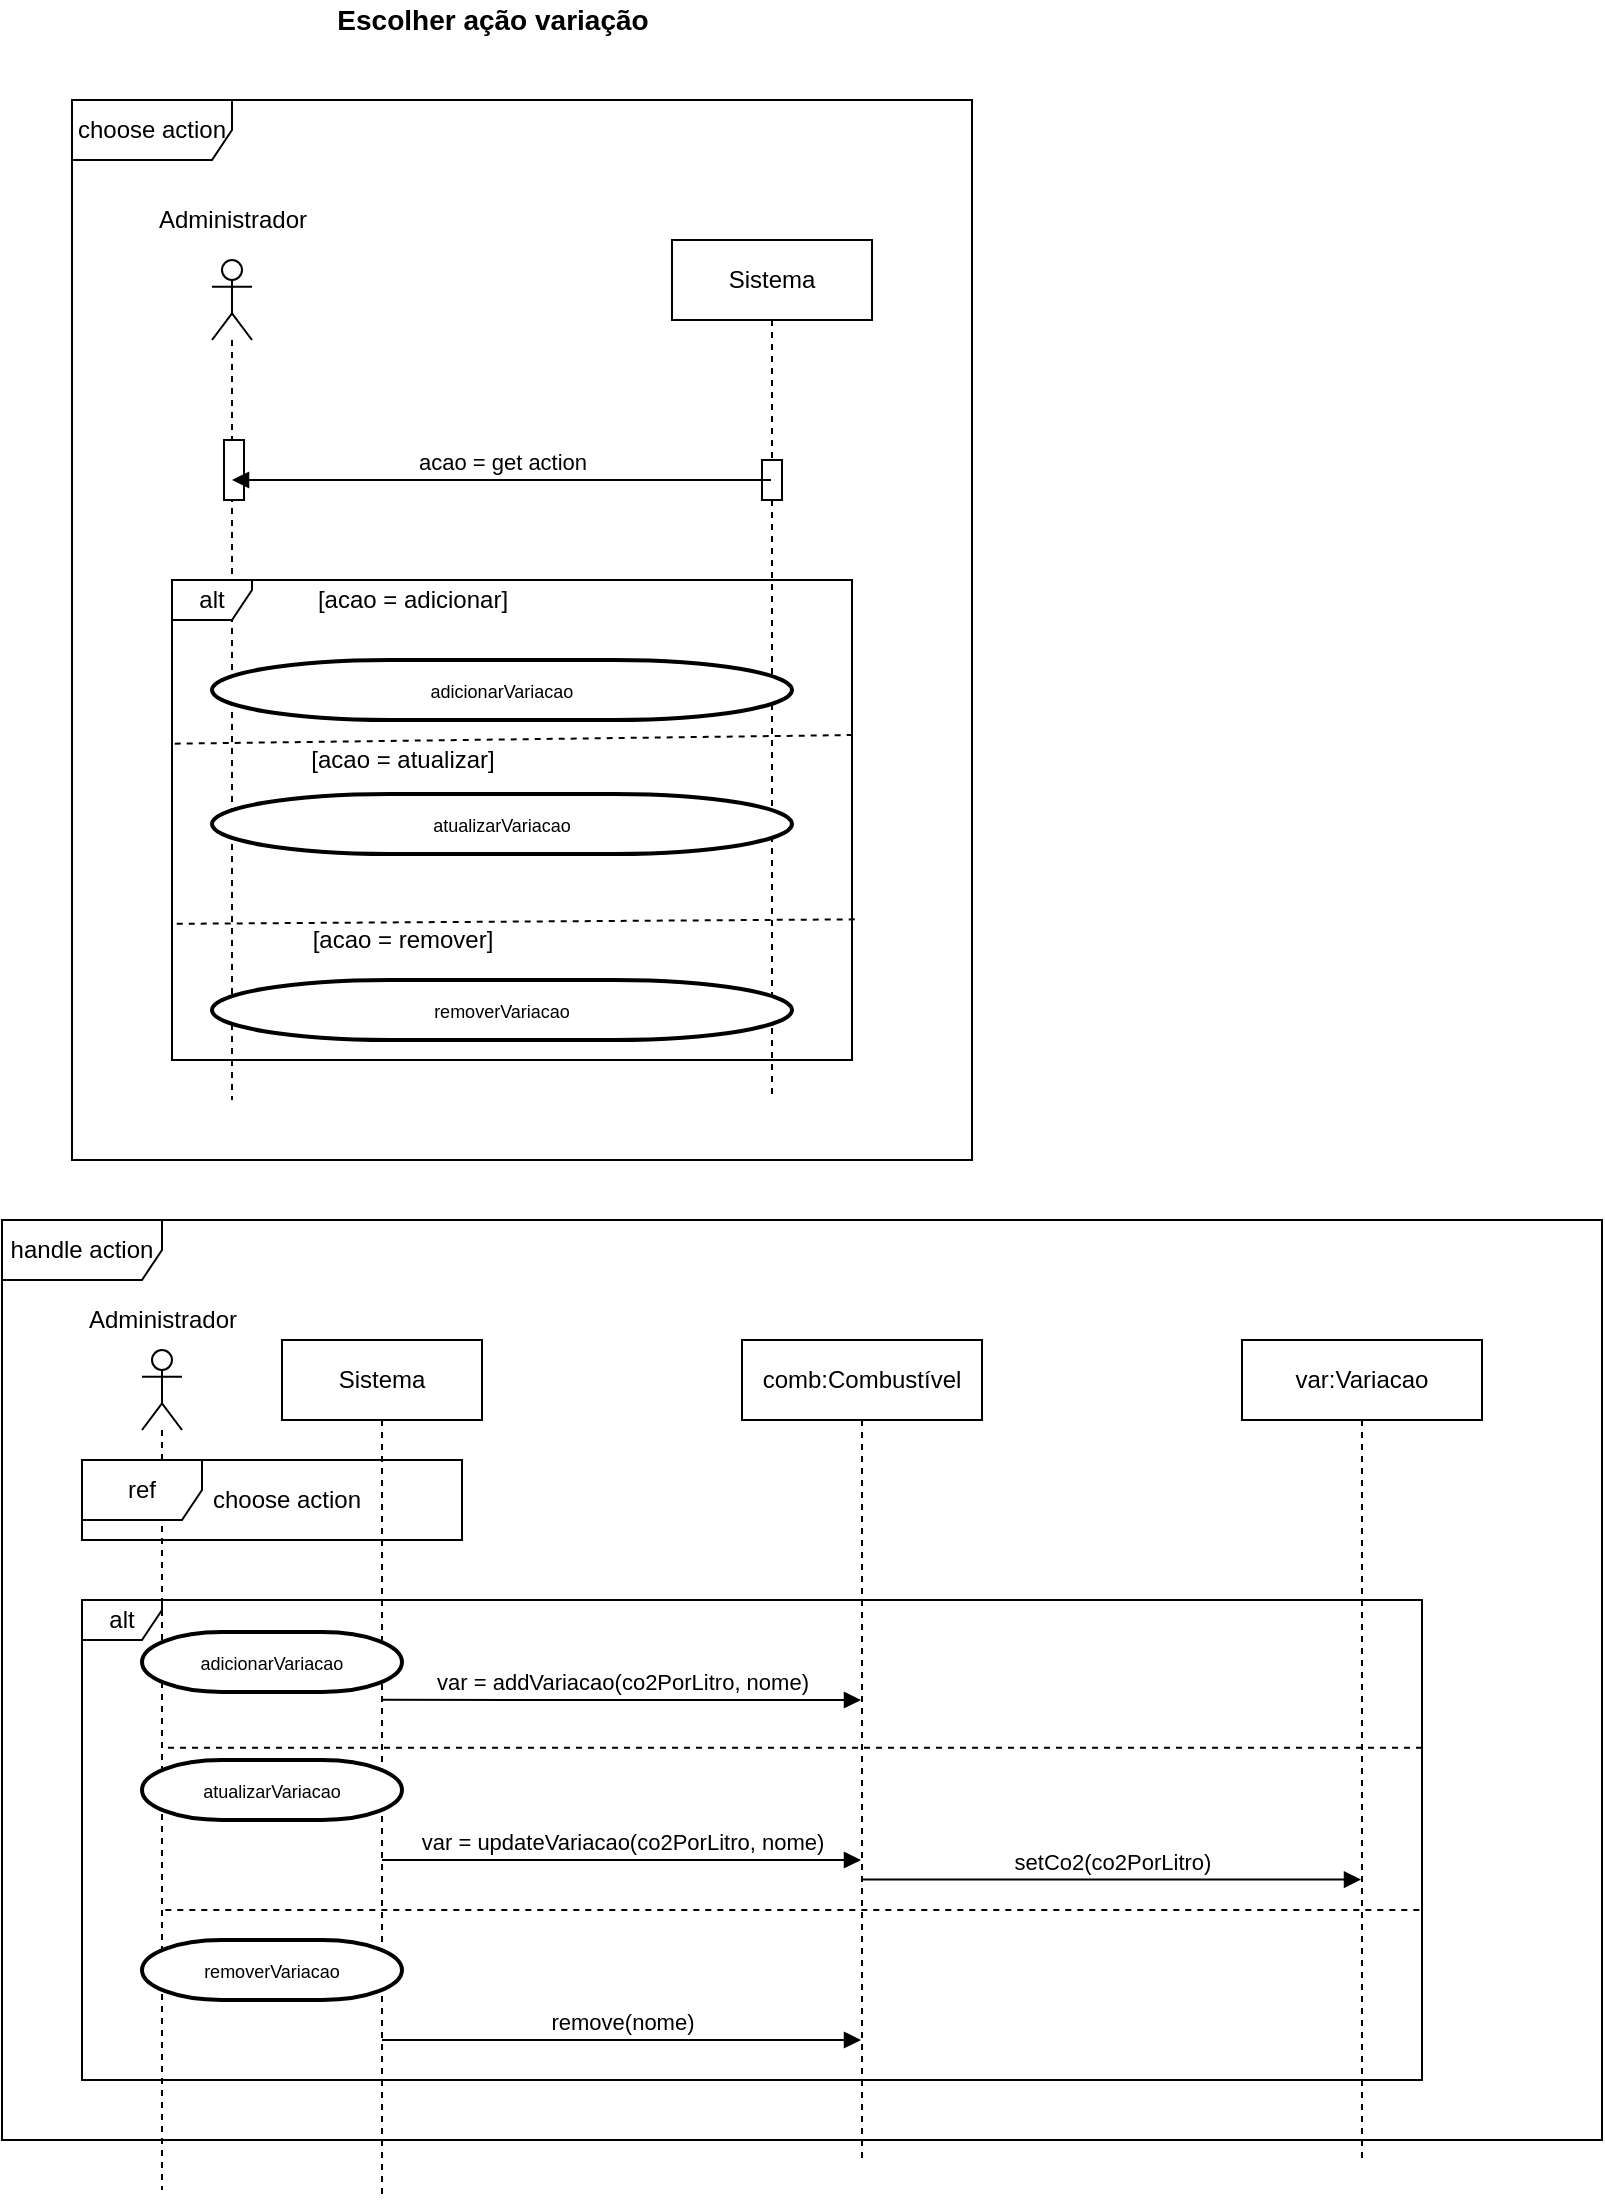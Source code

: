 <mxfile version="15.2.9" type="device"><diagram id="XGwAJblDTuA66v6M1x3e" name="Page-1"><mxGraphModel dx="1355" dy="713" grid="1" gridSize="10" guides="1" tooltips="1" connect="1" arrows="1" fold="1" page="1" pageScale="1" pageWidth="850" pageHeight="1100" math="0" shadow="0"><root><mxCell id="0"/><mxCell id="1" parent="0"/><mxCell id="yPyaSFPIazEHkoqXszCo-30" value="Sistema" style="shape=umlLifeline;perimeter=lifelinePerimeter;whiteSpace=wrap;html=1;container=1;collapsible=0;recursiveResize=0;outlineConnect=0;" parent="1" vertex="1"><mxGeometry x="165" y="690" width="100" height="430" as="geometry"/></mxCell><mxCell id="yPyaSFPIazEHkoqXszCo-45" value="" style="shape=umlLifeline;participant=umlActor;perimeter=lifelinePerimeter;whiteSpace=wrap;html=1;container=1;collapsible=0;recursiveResize=0;verticalAlign=top;spacingTop=36;outlineConnect=0;size=40;" parent="1" vertex="1"><mxGeometry x="95" y="695" width="20" height="420" as="geometry"/></mxCell><mxCell id="yPyaSFPIazEHkoqXszCo-28" value="choose action" style="shape=umlFrame;whiteSpace=wrap;html=1;width=80;height=30;" parent="1" vertex="1"><mxGeometry x="60" y="70" width="450" height="530" as="geometry"/></mxCell><mxCell id="83gRgAOjTQcDuh13hsyK-1" value="" style="shape=umlLifeline;participant=umlActor;perimeter=lifelinePerimeter;whiteSpace=wrap;html=1;container=1;collapsible=0;recursiveResize=0;verticalAlign=top;spacingTop=36;outlineConnect=0;size=40;" parent="1" vertex="1"><mxGeometry x="130" y="150" width="20" height="420" as="geometry"/></mxCell><mxCell id="_Akz8f7ia5NHCJ4isRtu-1" value="" style="html=1;points=[];perimeter=orthogonalPerimeter;" parent="83gRgAOjTQcDuh13hsyK-1" vertex="1"><mxGeometry x="6" y="90" width="10" height="30" as="geometry"/></mxCell><mxCell id="83gRgAOjTQcDuh13hsyK-2" value="Administrador" style="text;html=1;align=center;verticalAlign=middle;resizable=0;points=[];autosize=1;strokeColor=none;fillColor=none;" parent="1" vertex="1"><mxGeometry x="90" y="120" width="100" height="20" as="geometry"/></mxCell><mxCell id="83gRgAOjTQcDuh13hsyK-3" value="Sistema" style="shape=umlLifeline;perimeter=lifelinePerimeter;whiteSpace=wrap;html=1;container=1;collapsible=0;recursiveResize=0;outlineConnect=0;" parent="1" vertex="1"><mxGeometry x="360" y="140" width="100" height="430" as="geometry"/></mxCell><mxCell id="yPyaSFPIazEHkoqXszCo-27" value="" style="html=1;points=[];perimeter=orthogonalPerimeter;" parent="83gRgAOjTQcDuh13hsyK-3" vertex="1"><mxGeometry x="45" y="110" width="10" height="20" as="geometry"/></mxCell><mxCell id="_Akz8f7ia5NHCJ4isRtu-2" value="alt" style="shape=umlFrame;whiteSpace=wrap;html=1;width=40;height=20;" parent="1" vertex="1"><mxGeometry x="110" y="310" width="340" height="240" as="geometry"/></mxCell><mxCell id="_Akz8f7ia5NHCJ4isRtu-8" value="acao = get action" style="html=1;verticalAlign=bottom;endArrow=block;" parent="1" source="83gRgAOjTQcDuh13hsyK-3" target="83gRgAOjTQcDuh13hsyK-1" edge="1"><mxGeometry width="80" relative="1" as="geometry"><mxPoint x="300" y="290" as="sourcePoint"/><mxPoint x="380" y="290" as="targetPoint"/><Array as="points"><mxPoint x="290" y="260"/></Array></mxGeometry></mxCell><mxCell id="_Akz8f7ia5NHCJ4isRtu-12" value="[acao = adicionar]" style="text;html=1;align=center;verticalAlign=middle;resizable=0;points=[];autosize=1;strokeColor=none;fillColor=none;" parent="1" vertex="1"><mxGeometry x="165" y="310" width="130" height="20" as="geometry"/></mxCell><mxCell id="_Akz8f7ia5NHCJ4isRtu-13" value="&lt;div&gt;[acao = atualizar]&lt;/div&gt;" style="text;html=1;align=center;verticalAlign=middle;resizable=0;points=[];autosize=1;strokeColor=none;fillColor=none;" parent="1" vertex="1"><mxGeometry x="165" y="390" width="120" height="20" as="geometry"/></mxCell><mxCell id="yPyaSFPIazEHkoqXszCo-4" value="" style="endArrow=none;dashed=1;html=1;entryX=0.004;entryY=0.562;entryDx=0;entryDy=0;entryPerimeter=0;exitX=1.004;exitY=0.707;exitDx=0;exitDy=0;exitPerimeter=0;" parent="1" source="_Akz8f7ia5NHCJ4isRtu-2" edge="1"><mxGeometry width="50" height="50" relative="1" as="geometry"><mxPoint x="478.15" y="480" as="sourcePoint"/><mxPoint x="110.0" y="481.92" as="targetPoint"/></mxGeometry></mxCell><mxCell id="yPyaSFPIazEHkoqXszCo-5" value="" style="endArrow=none;dashed=1;html=1;entryX=0.003;entryY=0.341;entryDx=0;entryDy=0;entryPerimeter=0;exitX=1.001;exitY=0.323;exitDx=0;exitDy=0;exitPerimeter=0;" parent="1" source="_Akz8f7ia5NHCJ4isRtu-2" target="_Akz8f7ia5NHCJ4isRtu-2" edge="1"><mxGeometry width="50" height="50" relative="1" as="geometry"><mxPoint x="480.0" y="390" as="sourcePoint"/><mxPoint x="111.85" y="391.92" as="targetPoint"/></mxGeometry></mxCell><mxCell id="yPyaSFPIazEHkoqXszCo-21" value="&lt;font style=&quot;font-size: 9px&quot;&gt;adicionarVariacao&lt;/font&gt;" style="strokeWidth=2;html=1;shape=mxgraph.flowchart.terminator;whiteSpace=wrap;" parent="1" vertex="1"><mxGeometry x="130" y="350" width="290" height="30" as="geometry"/></mxCell><mxCell id="yPyaSFPIazEHkoqXszCo-22" value="&lt;font style=&quot;font-size: 9px&quot;&gt;atualizarVariacao&lt;/font&gt;" style="strokeWidth=2;html=1;shape=mxgraph.flowchart.terminator;whiteSpace=wrap;" parent="1" vertex="1"><mxGeometry x="130" y="417" width="290" height="30" as="geometry"/></mxCell><mxCell id="yPyaSFPIazEHkoqXszCo-24" value="&lt;font style=&quot;font-size: 9px&quot;&gt;removerVariacao&lt;/font&gt;" style="strokeWidth=2;html=1;shape=mxgraph.flowchart.terminator;whiteSpace=wrap;" parent="1" vertex="1"><mxGeometry x="130" y="510" width="290" height="30" as="geometry"/></mxCell><mxCell id="yPyaSFPIazEHkoqXszCo-25" value="&lt;div&gt;[acao = remover]&lt;/div&gt;" style="text;html=1;align=center;verticalAlign=middle;resizable=0;points=[];autosize=1;strokeColor=none;fillColor=none;" parent="1" vertex="1"><mxGeometry x="165" y="480" width="120" height="20" as="geometry"/></mxCell><mxCell id="yPyaSFPIazEHkoqXszCo-29" value="handle action" style="shape=umlFrame;whiteSpace=wrap;html=1;width=80;height=30;" parent="1" vertex="1"><mxGeometry x="25" y="630" width="800" height="460" as="geometry"/></mxCell><mxCell id="yPyaSFPIazEHkoqXszCo-32" value="alt" style="shape=umlFrame;whiteSpace=wrap;html=1;width=40;height=20;" parent="1" vertex="1"><mxGeometry x="65" y="820" width="670" height="240" as="geometry"/></mxCell><mxCell id="yPyaSFPIazEHkoqXszCo-34" value="" style="endArrow=none;dashed=1;html=1;exitX=0.998;exitY=0.646;exitDx=0;exitDy=0;exitPerimeter=0;" parent="1" source="yPyaSFPIazEHkoqXszCo-32" target="yPyaSFPIazEHkoqXszCo-45" edge="1"><mxGeometry width="50" height="50" relative="1" as="geometry"><mxPoint x="507.04" y="975" as="sourcePoint"/><mxPoint x="165.68" y="977.24" as="targetPoint"/></mxGeometry></mxCell><mxCell id="yPyaSFPIazEHkoqXszCo-35" value="" style="endArrow=none;dashed=1;html=1;exitX=1;exitY=0.308;exitDx=0;exitDy=0;exitPerimeter=0;" parent="1" source="yPyaSFPIazEHkoqXszCo-32" target="yPyaSFPIazEHkoqXszCo-45" edge="1"><mxGeometry width="50" height="50" relative="1" as="geometry"><mxPoint x="506.36" y="895" as="sourcePoint"/><mxPoint x="165" y="897.24" as="targetPoint"/></mxGeometry></mxCell><mxCell id="yPyaSFPIazEHkoqXszCo-36" value="comb:Combustível" style="shape=umlLifeline;perimeter=lifelinePerimeter;whiteSpace=wrap;html=1;container=1;collapsible=0;recursiveResize=0;outlineConnect=0;" parent="1" vertex="1"><mxGeometry x="395" y="690" width="120" height="410" as="geometry"/></mxCell><mxCell id="yPyaSFPIazEHkoqXszCo-58" value="setCo2(co2PorLitro)" style="html=1;verticalAlign=bottom;endArrow=block;" parent="yPyaSFPIazEHkoqXszCo-36" target="yPyaSFPIazEHkoqXszCo-52" edge="1"><mxGeometry width="80" relative="1" as="geometry"><mxPoint x="60" y="269.8" as="sourcePoint"/><mxPoint x="140" y="269.8" as="targetPoint"/></mxGeometry></mxCell><mxCell id="yPyaSFPIazEHkoqXszCo-37" value="ref" style="shape=umlFrame;whiteSpace=wrap;html=1;fillColor=#FFFFFF;" parent="1" vertex="1"><mxGeometry x="65" y="750" width="190" height="40" as="geometry"/></mxCell><mxCell id="yPyaSFPIazEHkoqXszCo-38" value="choose action" style="text;html=1;align=center;verticalAlign=middle;resizable=0;points=[];autosize=1;strokeColor=none;fillColor=none;" parent="1" vertex="1"><mxGeometry x="117" y="760" width="100" height="20" as="geometry"/></mxCell><mxCell id="yPyaSFPIazEHkoqXszCo-39" value="&lt;font style=&quot;font-size: 9px&quot;&gt;adicionarVariacao&lt;/font&gt;" style="strokeWidth=2;html=1;shape=mxgraph.flowchart.terminator;whiteSpace=wrap;" parent="1" vertex="1"><mxGeometry x="95" y="836" width="130" height="30" as="geometry"/></mxCell><mxCell id="yPyaSFPIazEHkoqXszCo-41" value="&lt;font style=&quot;font-size: 9px&quot;&gt;removerVariacao&lt;/font&gt;" style="strokeWidth=2;html=1;shape=mxgraph.flowchart.terminator;whiteSpace=wrap;" parent="1" vertex="1"><mxGeometry x="95" y="990" width="130" height="30" as="geometry"/></mxCell><mxCell id="yPyaSFPIazEHkoqXszCo-40" value="&lt;font style=&quot;font-size: 9px&quot;&gt;atualizarVariacao&lt;/font&gt;" style="strokeWidth=2;html=1;shape=mxgraph.flowchart.terminator;whiteSpace=wrap;" parent="1" vertex="1"><mxGeometry x="95" y="900" width="130" height="30" as="geometry"/></mxCell><mxCell id="yPyaSFPIazEHkoqXszCo-42" value="var = addVariacao(co2PorLitro, nome)" style="html=1;verticalAlign=bottom;endArrow=block;exitX=0.224;exitY=0.208;exitDx=0;exitDy=0;exitPerimeter=0;" parent="1" source="yPyaSFPIazEHkoqXszCo-32" target="yPyaSFPIazEHkoqXszCo-36" edge="1"><mxGeometry width="80" relative="1" as="geometry"><mxPoint x="215" y="890" as="sourcePoint"/><mxPoint x="295" y="890" as="targetPoint"/><Array as="points"><mxPoint x="395" y="870"/></Array></mxGeometry></mxCell><mxCell id="yPyaSFPIazEHkoqXszCo-43" value="var = updateVariacao(co2PorLitro, nome)" style="html=1;verticalAlign=bottom;endArrow=block;" parent="1" target="yPyaSFPIazEHkoqXszCo-36" edge="1"><mxGeometry width="80" relative="1" as="geometry"><mxPoint x="215" y="950" as="sourcePoint"/><mxPoint x="295" y="959.71" as="targetPoint"/></mxGeometry></mxCell><mxCell id="yPyaSFPIazEHkoqXszCo-44" value="remove(nome)" style="html=1;verticalAlign=bottom;endArrow=block;" parent="1" target="yPyaSFPIazEHkoqXszCo-36" edge="1"><mxGeometry width="80" relative="1" as="geometry"><mxPoint x="215" y="1040" as="sourcePoint"/><mxPoint x="298" y="1040" as="targetPoint"/></mxGeometry></mxCell><mxCell id="yPyaSFPIazEHkoqXszCo-47" value="Administrador" style="text;html=1;align=center;verticalAlign=middle;resizable=0;points=[];autosize=1;strokeColor=none;fillColor=none;" parent="1" vertex="1"><mxGeometry x="55" y="670" width="100" height="20" as="geometry"/></mxCell><mxCell id="yPyaSFPIazEHkoqXszCo-52" value="&lt;div&gt;var:Variacao&lt;/div&gt;" style="shape=umlLifeline;perimeter=lifelinePerimeter;whiteSpace=wrap;html=1;container=1;collapsible=0;recursiveResize=0;outlineConnect=0;" parent="1" vertex="1"><mxGeometry x="645" y="690" width="120" height="410" as="geometry"/></mxCell><mxCell id="0JGP7a985odRtnVCBnav-1" value="&lt;b&gt;&lt;font style=&quot;font-size: 14px&quot;&gt;Escolher ação variação&lt;/font&gt;&lt;/b&gt;" style="text;html=1;align=center;verticalAlign=middle;resizable=0;points=[];autosize=1;strokeColor=none;fillColor=none;" parent="1" vertex="1"><mxGeometry x="185" y="20" width="170" height="20" as="geometry"/></mxCell></root></mxGraphModel></diagram></mxfile>
